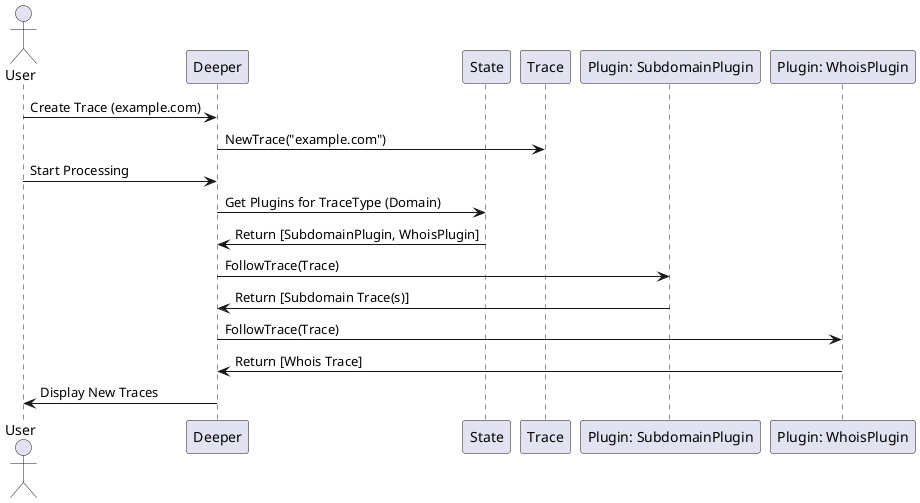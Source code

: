 @startuml Sequence
actor User

participant "Deeper" as Deeper
participant "State" as State
participant "Trace" as Trace
participant "Plugin: SubdomainPlugin" as SubdomainPlugin
participant "Plugin: WhoisPlugin" as WhoisPlugin

User -> Deeper: Create Trace (example.com)
Deeper -> Trace: NewTrace("example.com")

User -> Deeper: Start Processing
Deeper -> State: Get Plugins for TraceType (Domain)
State -> Deeper: Return [SubdomainPlugin, WhoisPlugin]

Deeper -> SubdomainPlugin: FollowTrace(Trace)
SubdomainPlugin -> Deeper: Return [Subdomain Trace(s)]

Deeper -> WhoisPlugin: FollowTrace(Trace)
WhoisPlugin -> Deeper: Return [Whois Trace]

Deeper -> User: Display New Traces

@enduml
